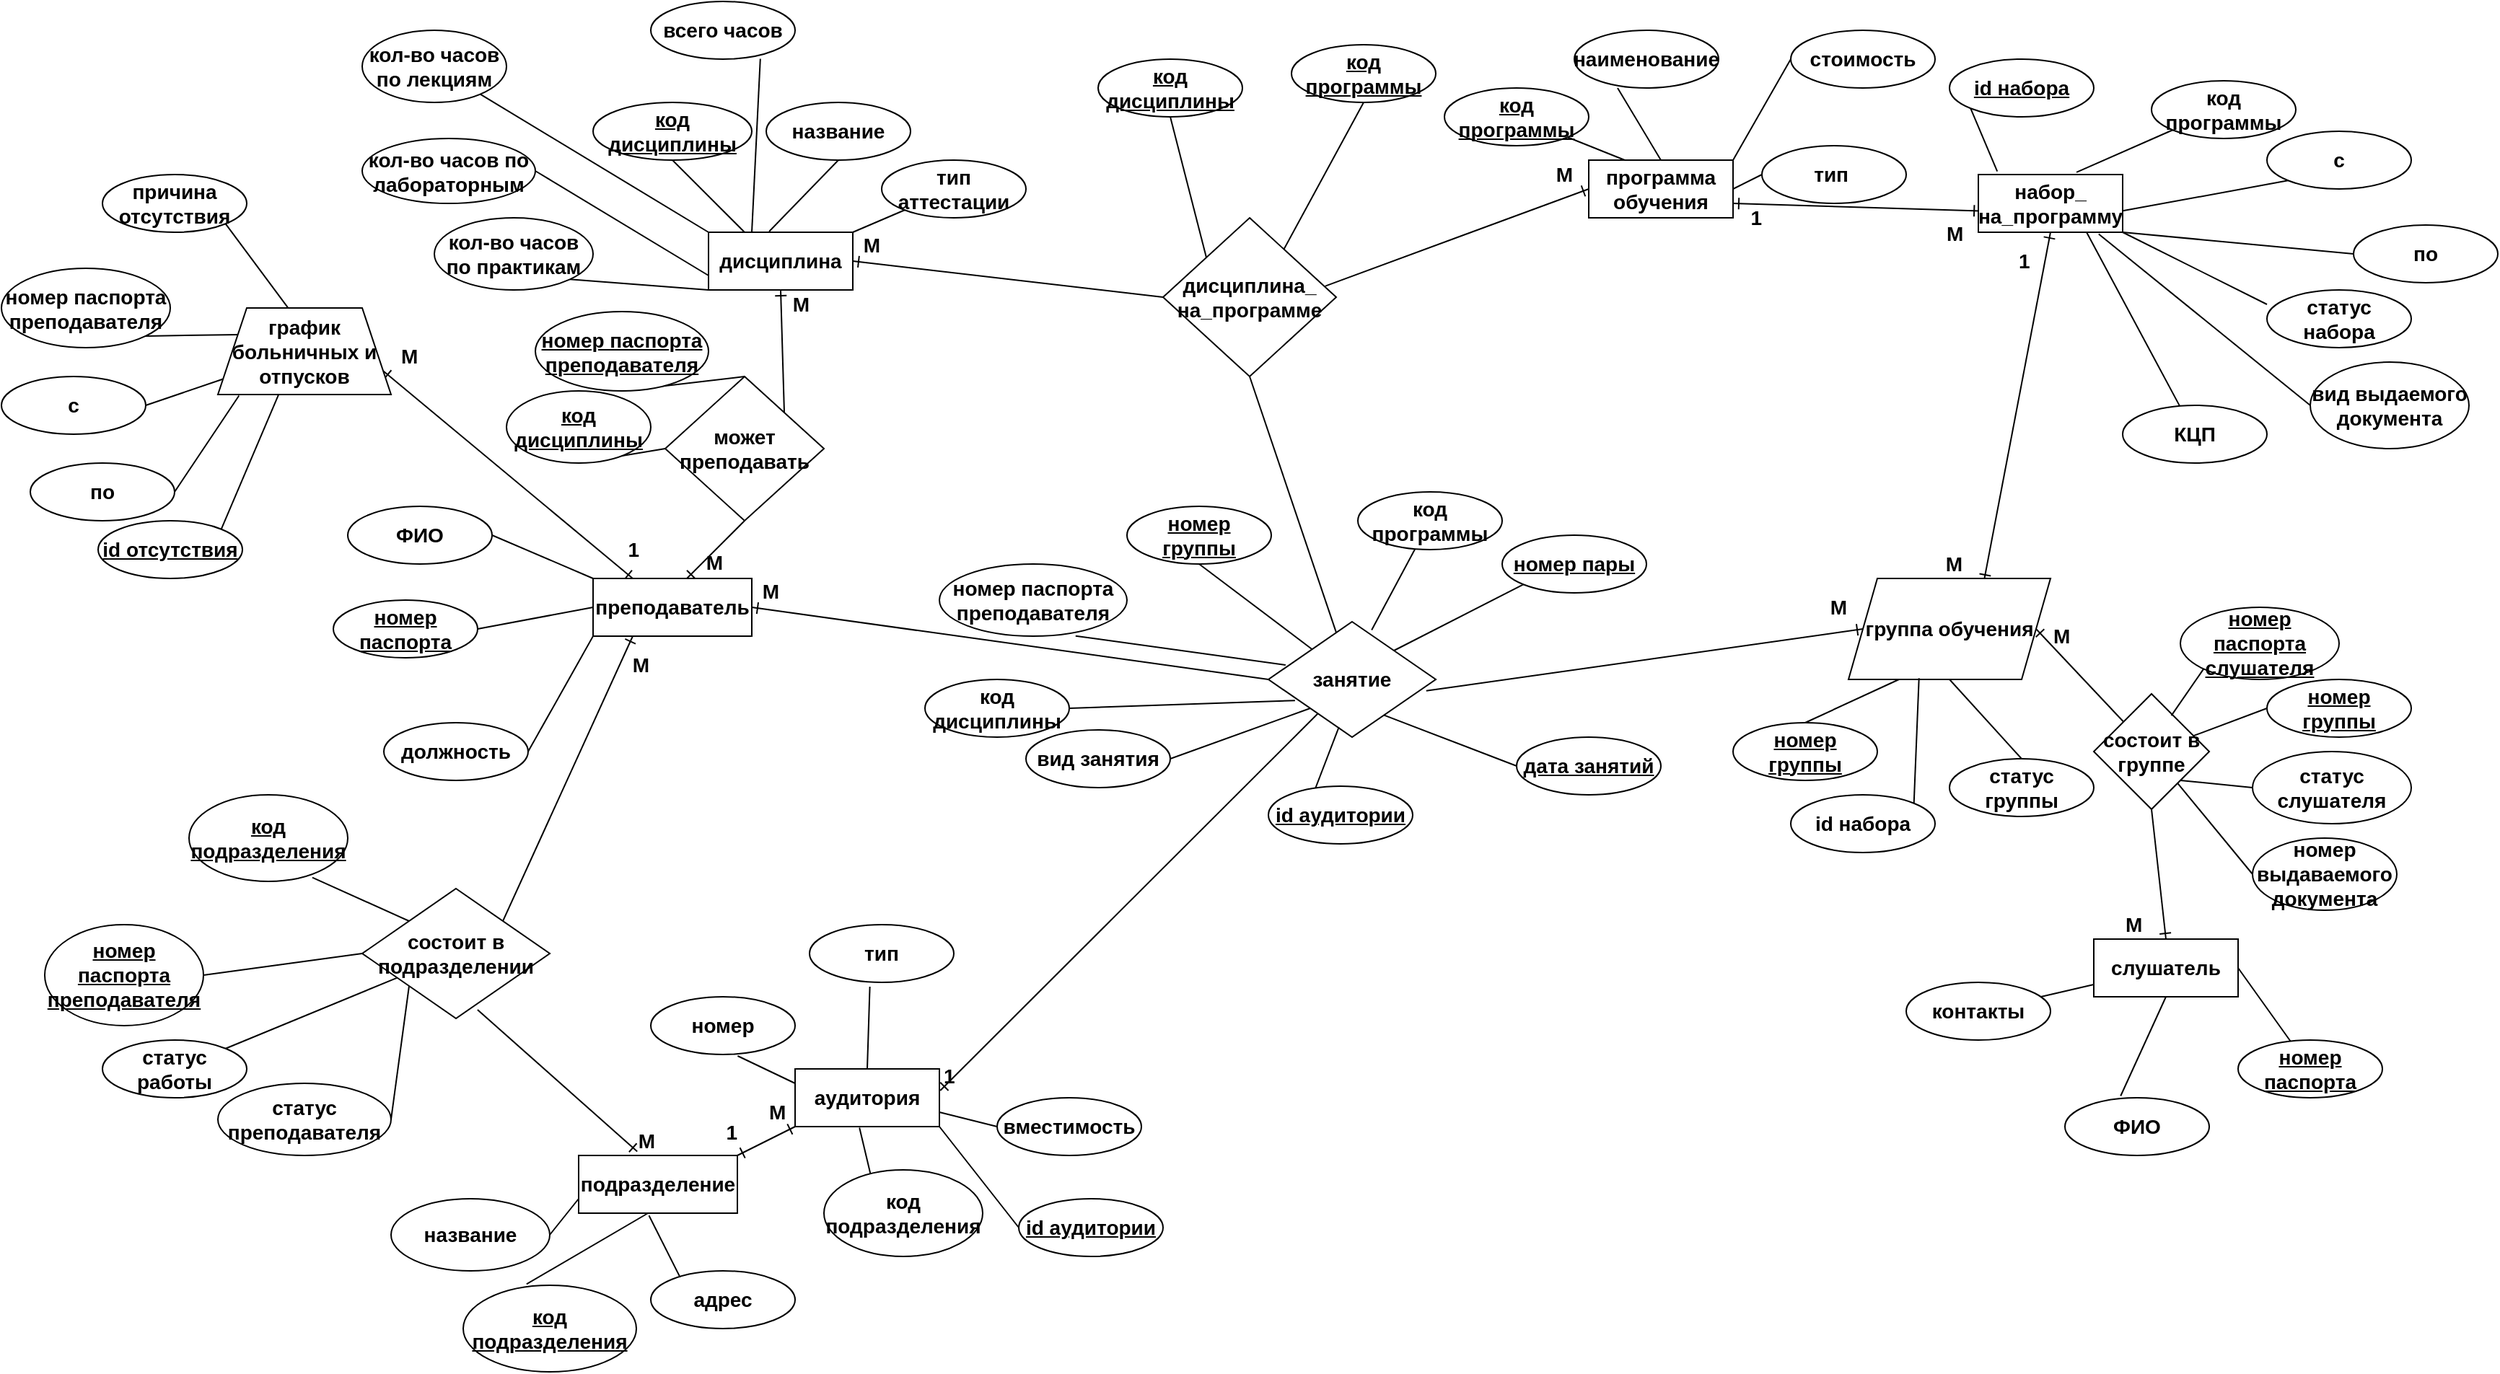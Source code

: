 <mxfile version="20.6.0" type="device"><diagram id="FYi3zg4wJwaLdfSUKZKf" name="Страница 1"><mxGraphModel dx="3291" dy="1094" grid="1" gridSize="10" guides="1" tooltips="1" connect="1" arrows="1" fold="1" page="1" pageScale="1" pageWidth="827" pageHeight="1169" math="0" shadow="0"><root><mxCell id="0"/><mxCell id="1" parent="0"/><mxCell id="_Yr12WkytLQmlE_EHq_G-6" value="контакты" style="ellipse;whiteSpace=wrap;html=1;align=center;fontSize=14;fontStyle=1;" parent="1" vertex="1"><mxGeometry x="790" y="680" width="100" height="40" as="geometry"/></mxCell><mxCell id="_Yr12WkytLQmlE_EHq_G-7" value="ФИО" style="ellipse;whiteSpace=wrap;html=1;align=center;fontSize=14;fontStyle=1;" parent="1" vertex="1"><mxGeometry x="900" y="760" width="100" height="40" as="geometry"/></mxCell><mxCell id="_Yr12WkytLQmlE_EHq_G-8" value="номер паспорта" style="ellipse;whiteSpace=wrap;html=1;align=center;fontStyle=5;fontSize=14;" parent="1" vertex="1"><mxGeometry x="1020" y="720" width="100" height="40" as="geometry"/></mxCell><mxCell id="_Yr12WkytLQmlE_EHq_G-127" value="" style="edgeStyle=none;shape=connector;rounded=0;orthogonalLoop=1;jettySize=auto;html=1;fontFamily=Helvetica;fontSize=14;endArrow=none;exitX=0;exitY=0;exitDx=0;exitDy=0;fontStyle=1;" parent="1" source="_Yr12WkytLQmlE_EHq_G-13" target="_Yr12WkytLQmlE_EHq_G-32" edge="1"><mxGeometry relative="1" as="geometry"/></mxCell><mxCell id="_Yr12WkytLQmlE_EHq_G-128" style="edgeStyle=none;shape=connector;rounded=0;orthogonalLoop=1;jettySize=auto;html=1;exitX=1;exitY=0;exitDx=0;exitDy=0;fontFamily=Helvetica;fontSize=14;endArrow=none;fontStyle=1;" parent="1" source="_Yr12WkytLQmlE_EHq_G-13" target="_Yr12WkytLQmlE_EHq_G-53" edge="1"><mxGeometry relative="1" as="geometry"/></mxCell><mxCell id="_Yr12WkytLQmlE_EHq_G-129" style="edgeStyle=none;shape=connector;rounded=0;orthogonalLoop=1;jettySize=auto;html=1;exitX=0.42;exitY=-0.013;exitDx=0;exitDy=0;entryX=0.5;entryY=1;entryDx=0;entryDy=0;fontFamily=Helvetica;fontSize=14;endArrow=none;exitPerimeter=0;fontStyle=1;" parent="1" source="_Yr12WkytLQmlE_EHq_G-13" target="_Yr12WkytLQmlE_EHq_G-39" edge="1"><mxGeometry relative="1" as="geometry"/></mxCell><mxCell id="_Yr12WkytLQmlE_EHq_G-13" value="дисциплина" style="whiteSpace=wrap;html=1;align=center;fontSize=14;fontStyle=1;" parent="1" vertex="1"><mxGeometry x="-40" y="160" width="100" height="40" as="geometry"/></mxCell><mxCell id="_Yr12WkytLQmlE_EHq_G-130" style="edgeStyle=none;shape=connector;rounded=0;orthogonalLoop=1;jettySize=auto;html=1;exitX=0.5;exitY=0;exitDx=0;exitDy=0;fontFamily=Helvetica;fontSize=14;endArrow=none;fontStyle=1;" parent="1" source="_Yr12WkytLQmlE_EHq_G-14" edge="1"><mxGeometry relative="1" as="geometry"><mxPoint x="590" y="60" as="targetPoint"/></mxGeometry></mxCell><mxCell id="_Yr12WkytLQmlE_EHq_G-131" style="edgeStyle=none;shape=connector;rounded=0;orthogonalLoop=1;jettySize=auto;html=1;exitX=0.25;exitY=0;exitDx=0;exitDy=0;entryX=1;entryY=1;entryDx=0;entryDy=0;fontFamily=Helvetica;fontSize=14;endArrow=none;fontStyle=1;" parent="1" source="_Yr12WkytLQmlE_EHq_G-14" target="_Yr12WkytLQmlE_EHq_G-19" edge="1"><mxGeometry relative="1" as="geometry"/></mxCell><mxCell id="_Yr12WkytLQmlE_EHq_G-132" style="edgeStyle=none;shape=connector;rounded=0;orthogonalLoop=1;jettySize=auto;html=1;exitX=1;exitY=0.5;exitDx=0;exitDy=0;entryX=0;entryY=0.5;entryDx=0;entryDy=0;fontFamily=Helvetica;fontSize=14;endArrow=none;fontStyle=1;" parent="1" source="_Yr12WkytLQmlE_EHq_G-14" target="_Yr12WkytLQmlE_EHq_G-20" edge="1"><mxGeometry relative="1" as="geometry"/></mxCell><mxCell id="_Yr12WkytLQmlE_EHq_G-14" value="программа обучения" style="whiteSpace=wrap;html=1;align=center;fontSize=14;fontStyle=1;" parent="1" vertex="1"><mxGeometry x="570" y="110" width="100" height="40" as="geometry"/></mxCell><mxCell id="_Yr12WkytLQmlE_EHq_G-18" value="наименование" style="ellipse;whiteSpace=wrap;html=1;align=center;fontSize=14;fontStyle=1;" parent="1" vertex="1"><mxGeometry x="560" y="20" width="100" height="40" as="geometry"/></mxCell><mxCell id="_Yr12WkytLQmlE_EHq_G-19" value="код программы" style="ellipse;whiteSpace=wrap;html=1;align=center;fontStyle=5;fontSize=14;" parent="1" vertex="1"><mxGeometry x="470" y="60" width="100" height="40" as="geometry"/></mxCell><mxCell id="_Yr12WkytLQmlE_EHq_G-20" value="тип&amp;nbsp;" style="ellipse;whiteSpace=wrap;html=1;align=center;fontSize=14;fontStyle=1;" parent="1" vertex="1"><mxGeometry x="690" y="100" width="100" height="40" as="geometry"/></mxCell><mxCell id="_Yr12WkytLQmlE_EHq_G-21" value="&lt;u style=&quot;font-size: 14px;&quot;&gt;номер группы&lt;/u&gt;" style="ellipse;whiteSpace=wrap;html=1;align=center;fontSize=14;fontStyle=1;" parent="1" vertex="1"><mxGeometry x="670" y="500" width="100" height="40" as="geometry"/></mxCell><mxCell id="_Yr12WkytLQmlE_EHq_G-26" value="подразделение" style="whiteSpace=wrap;html=1;align=center;fontSize=14;fontStyle=1;" parent="1" vertex="1"><mxGeometry x="-130" y="800" width="110" height="40" as="geometry"/></mxCell><mxCell id="9VoAzpBQwF2EjRNJdcBZ-1" style="edgeStyle=none;shape=connector;rounded=0;orthogonalLoop=1;jettySize=auto;html=1;exitX=0.446;exitY=1.018;exitDx=0;exitDy=0;entryX=0.298;entryY=0.085;entryDx=0;entryDy=0;entryPerimeter=0;fontFamily=Helvetica;fontSize=14;endArrow=none;exitPerimeter=0;fontStyle=1;" parent="1" source="A8wW1gbrOChxcT7gIPWD-25" target="U5vfxQMhqFJz9jl5KS7V-52" edge="1"><mxGeometry relative="1" as="geometry"/></mxCell><mxCell id="_Yr12WkytLQmlE_EHq_G-32" value="кол-во часов по лекциям" style="ellipse;whiteSpace=wrap;html=1;align=center;fontSize=14;fontStyle=1;" parent="1" vertex="1"><mxGeometry x="-280" y="20" width="100" height="50" as="geometry"/></mxCell><mxCell id="_Yr12WkytLQmlE_EHq_G-33" value="вид занятия" style="ellipse;whiteSpace=wrap;html=1;align=center;fontSize=14;fontStyle=1;" parent="1" vertex="1"><mxGeometry x="180" y="505" width="100" height="40" as="geometry"/></mxCell><mxCell id="_Yr12WkytLQmlE_EHq_G-39" value="название" style="ellipse;whiteSpace=wrap;html=1;align=center;fontSize=14;fontStyle=1;" parent="1" vertex="1"><mxGeometry y="70" width="100" height="40" as="geometry"/></mxCell><mxCell id="_Yr12WkytLQmlE_EHq_G-43" value="&lt;u style=&quot;font-size: 14px;&quot;&gt;дата занятий&lt;/u&gt;" style="ellipse;whiteSpace=wrap;html=1;align=center;fontSize=14;fontStyle=1;" parent="1" vertex="1"><mxGeometry x="520" y="510" width="100" height="40" as="geometry"/></mxCell><mxCell id="A8wW1gbrOChxcT7gIPWD-20" style="edgeStyle=none;shape=connector;rounded=0;orthogonalLoop=1;jettySize=auto;html=1;exitX=0;exitY=1;exitDx=0;exitDy=0;entryX=1;entryY=0;entryDx=0;entryDy=0;fontFamily=Helvetica;fontSize=14;endArrow=none;fontStyle=1;" parent="1" source="_Yr12WkytLQmlE_EHq_G-44" target="_Yr12WkytLQmlE_EHq_G-101" edge="1"><mxGeometry relative="1" as="geometry"/></mxCell><mxCell id="_Yr12WkytLQmlE_EHq_G-44" value="&lt;u style=&quot;font-size: 14px;&quot;&gt;номер пары&lt;/u&gt;" style="ellipse;whiteSpace=wrap;html=1;align=center;fontSize=14;fontStyle=1;" parent="1" vertex="1"><mxGeometry x="510" y="370" width="100" height="40" as="geometry"/></mxCell><mxCell id="_Yr12WkytLQmlE_EHq_G-46" value="тип" style="ellipse;whiteSpace=wrap;html=1;align=center;fontSize=14;fontStyle=1;" parent="1" vertex="1"><mxGeometry x="30" y="640" width="100" height="40" as="geometry"/></mxCell><mxCell id="_Yr12WkytLQmlE_EHq_G-47" value="&lt;span style=&quot;font-size: 14px;&quot;&gt;номер&lt;/span&gt;" style="ellipse;whiteSpace=wrap;html=1;align=center;fontSize=14;fontStyle=1;" parent="1" vertex="1"><mxGeometry x="-80" y="690" width="100" height="40" as="geometry"/></mxCell><mxCell id="_Yr12WkytLQmlE_EHq_G-48" value="&lt;font style=&quot;font-size: 14px;&quot;&gt;адрес&lt;/font&gt;" style="ellipse;whiteSpace=wrap;html=1;align=center;fontSize=14;fontStyle=1;" parent="1" vertex="1"><mxGeometry x="-80" y="880" width="100" height="40" as="geometry"/></mxCell><mxCell id="_Yr12WkytLQmlE_EHq_G-50" value="должность" style="ellipse;whiteSpace=wrap;html=1;align=center;fontSize=14;fontStyle=1;" parent="1" vertex="1"><mxGeometry x="-265" y="500" width="100" height="40" as="geometry"/></mxCell><mxCell id="_Yr12WkytLQmlE_EHq_G-53" value="тип аттестации" style="ellipse;whiteSpace=wrap;html=1;align=center;fontSize=14;fontStyle=1;" parent="1" vertex="1"><mxGeometry x="80" y="110" width="100" height="40" as="geometry"/></mxCell><mxCell id="_Yr12WkytLQmlE_EHq_G-57" value="" style="endArrow=ERone;html=1;rounded=0;fontSize=14;entryX=1;entryY=0;entryDx=0;entryDy=0;startArrow=ERone;startFill=0;endFill=0;fontStyle=1;" parent="1" target="_Yr12WkytLQmlE_EHq_G-26" edge="1"><mxGeometry relative="1" as="geometry"><mxPoint x="20" y="780" as="sourcePoint"/><mxPoint x="220" y="310" as="targetPoint"/></mxGeometry></mxCell><mxCell id="_Yr12WkytLQmlE_EHq_G-58" value="M" style="resizable=0;html=1;align=left;verticalAlign=bottom;fontSize=14;fontStyle=1;" parent="_Yr12WkytLQmlE_EHq_G-57" connectable="0" vertex="1"><mxGeometry x="-1" relative="1" as="geometry"><mxPoint x="-20" as="offset"/></mxGeometry></mxCell><mxCell id="_Yr12WkytLQmlE_EHq_G-59" value="1" style="resizable=0;html=1;align=right;verticalAlign=bottom;fontSize=14;fontStyle=1;" parent="_Yr12WkytLQmlE_EHq_G-57" connectable="0" vertex="1"><mxGeometry x="1" relative="1" as="geometry"><mxPoint y="-5" as="offset"/></mxGeometry></mxCell><mxCell id="_Yr12WkytLQmlE_EHq_G-65" value="" style="endArrow=none;html=1;rounded=0;fontSize=14;startArrow=ERone;startFill=0;endFill=0;exitX=1;exitY=0.5;exitDx=0;exitDy=0;fontStyle=1;" parent="1" source="_Yr12WkytLQmlE_EHq_G-149" target="U5vfxQMhqFJz9jl5KS7V-24" edge="1"><mxGeometry relative="1" as="geometry"><mxPoint x="560" y="385" as="sourcePoint"/><mxPoint x="660" y="350" as="targetPoint"/></mxGeometry></mxCell><mxCell id="_Yr12WkytLQmlE_EHq_G-66" value="М" style="resizable=0;html=1;align=left;verticalAlign=bottom;fontSize=14;fontStyle=1;" parent="_Yr12WkytLQmlE_EHq_G-65" connectable="0" vertex="1"><mxGeometry x="-1" relative="1" as="geometry"><mxPoint x="10" y="15" as="offset"/></mxGeometry></mxCell><mxCell id="_Yr12WkytLQmlE_EHq_G-125" value="" style="edgeStyle=none;shape=connector;rounded=0;orthogonalLoop=1;jettySize=auto;html=1;fontFamily=Helvetica;fontSize=14;endArrow=none;fontStyle=1;" parent="1" source="_Yr12WkytLQmlE_EHq_G-68" target="_Yr12WkytLQmlE_EHq_G-6" edge="1"><mxGeometry relative="1" as="geometry"/></mxCell><mxCell id="_Yr12WkytLQmlE_EHq_G-68" value="слушатель" style="whiteSpace=wrap;html=1;align=center;fontSize=14;fontStyle=1;" parent="1" vertex="1"><mxGeometry x="920" y="650" width="100" height="40" as="geometry"/></mxCell><mxCell id="_Yr12WkytLQmlE_EHq_G-84" value="" style="endArrow=ERone;html=1;rounded=0;fontSize=14;startArrow=ERone;startFill=0;endFill=0;entryX=0.671;entryY=0.021;entryDx=0;entryDy=0;entryPerimeter=0;fontStyle=1;" parent="1" target="_Yr12WkytLQmlE_EHq_G-149" edge="1"><mxGeometry relative="1" as="geometry"><mxPoint x="890" y="160" as="sourcePoint"/><mxPoint x="530" y="360" as="targetPoint"/></mxGeometry></mxCell><mxCell id="_Yr12WkytLQmlE_EHq_G-85" value="1" style="resizable=0;html=1;align=left;verticalAlign=bottom;fontSize=14;fontStyle=1;" parent="_Yr12WkytLQmlE_EHq_G-84" connectable="0" vertex="1"><mxGeometry x="-1" relative="1" as="geometry"><mxPoint x="-24" y="30" as="offset"/></mxGeometry></mxCell><mxCell id="_Yr12WkytLQmlE_EHq_G-86" value="М" style="resizable=0;html=1;align=right;verticalAlign=bottom;fontSize=14;fontStyle=1;" parent="_Yr12WkytLQmlE_EHq_G-84" connectable="0" vertex="1"><mxGeometry x="1" relative="1" as="geometry"><mxPoint x="-14" y="-1" as="offset"/></mxGeometry></mxCell><mxCell id="_Yr12WkytLQmlE_EHq_G-87" value="" style="endArrow=none;html=1;rounded=0;fontSize=14;entryX=0.5;entryY=1;entryDx=0;entryDy=0;startArrow=none;startFill=0;endFill=0;fontStyle=1;" parent="1" source="_Yr12WkytLQmlE_EHq_G-101" target="A8wW1gbrOChxcT7gIPWD-23" edge="1"><mxGeometry relative="1" as="geometry"><mxPoint x="300" y="190" as="sourcePoint"/><mxPoint x="460" y="190" as="targetPoint"/></mxGeometry></mxCell><mxCell id="_Yr12WkytLQmlE_EHq_G-90" value="" style="endArrow=ERone;html=1;rounded=0;fontSize=14;exitX=0;exitY=0.5;exitDx=0;exitDy=0;startArrow=none;startFill=0;endFill=0;entryX=1;entryY=0.5;entryDx=0;entryDy=0;fontStyle=1;" parent="1" source="_Yr12WkytLQmlE_EHq_G-101" target="A8wW1gbrOChxcT7gIPWD-24" edge="1"><mxGeometry relative="1" as="geometry"><mxPoint x="330" y="290" as="sourcePoint"/><mxPoint x="10" y="430" as="targetPoint"/></mxGeometry></mxCell><mxCell id="_Yr12WkytLQmlE_EHq_G-92" value="М" style="resizable=0;html=1;align=right;verticalAlign=bottom;fontSize=14;fontStyle=1;" parent="_Yr12WkytLQmlE_EHq_G-90" connectable="0" vertex="1"><mxGeometry x="1" relative="1" as="geometry"><mxPoint x="20" as="offset"/></mxGeometry></mxCell><mxCell id="A8wW1gbrOChxcT7gIPWD-1" style="edgeStyle=none;shape=connector;rounded=0;orthogonalLoop=1;jettySize=auto;html=1;exitX=0.103;exitY=0.375;exitDx=0;exitDy=0;entryX=0.726;entryY=0.997;entryDx=0;entryDy=0;fontFamily=Helvetica;fontSize=14;endArrow=none;entryPerimeter=0;exitPerimeter=0;fontStyle=1;" parent="1" source="_Yr12WkytLQmlE_EHq_G-101" target="U5vfxQMhqFJz9jl5KS7V-66" edge="1"><mxGeometry relative="1" as="geometry"/></mxCell><mxCell id="A8wW1gbrOChxcT7gIPWD-2" style="edgeStyle=none;shape=connector;rounded=0;orthogonalLoop=1;jettySize=auto;html=1;exitX=0.159;exitY=0.683;exitDx=0;exitDy=0;entryX=1;entryY=0.5;entryDx=0;entryDy=0;fontFamily=Helvetica;fontSize=14;endArrow=none;exitPerimeter=0;fontStyle=1;" parent="1" source="_Yr12WkytLQmlE_EHq_G-101" target="U5vfxQMhqFJz9jl5KS7V-68" edge="1"><mxGeometry relative="1" as="geometry"/></mxCell><mxCell id="A8wW1gbrOChxcT7gIPWD-4" style="edgeStyle=none;shape=connector;rounded=0;orthogonalLoop=1;jettySize=auto;html=1;entryX=0.5;entryY=1;entryDx=0;entryDy=0;fontFamily=Helvetica;fontSize=14;endArrow=none;fontStyle=1;" parent="1" source="_Yr12WkytLQmlE_EHq_G-101" target="U5vfxQMhqFJz9jl5KS7V-71" edge="1"><mxGeometry relative="1" as="geometry"/></mxCell><mxCell id="A8wW1gbrOChxcT7gIPWD-5" style="edgeStyle=none;shape=connector;rounded=0;orthogonalLoop=1;jettySize=auto;html=1;exitX=0.617;exitY=0.072;exitDx=0;exitDy=0;fontFamily=Helvetica;fontSize=14;endArrow=none;exitPerimeter=0;fontStyle=1;" parent="1" source="_Yr12WkytLQmlE_EHq_G-101" target="U5vfxQMhqFJz9jl5KS7V-73" edge="1"><mxGeometry relative="1" as="geometry"/></mxCell><mxCell id="_Yr12WkytLQmlE_EHq_G-101" value="занятие" style="rhombus;whiteSpace=wrap;html=1;fontSize=14;fontStyle=1;" parent="1" vertex="1"><mxGeometry x="348" y="430" width="116" height="80" as="geometry"/></mxCell><mxCell id="_Yr12WkytLQmlE_EHq_G-105" value="" style="endArrow=ERone;html=1;rounded=0;fontSize=14;exitX=0.943;exitY=0.599;exitDx=0;exitDy=0;entryX=0;entryY=0.5;entryDx=0;entryDy=0;startArrow=none;startFill=0;endFill=0;exitPerimeter=0;fontStyle=1;" parent="1" source="_Yr12WkytLQmlE_EHq_G-101" target="_Yr12WkytLQmlE_EHq_G-149" edge="1"><mxGeometry relative="1" as="geometry"><mxPoint x="480" y="270" as="sourcePoint"/><mxPoint x="430" y="420" as="targetPoint"/></mxGeometry></mxCell><mxCell id="_Yr12WkytLQmlE_EHq_G-107" value="М" style="resizable=0;html=1;align=right;verticalAlign=bottom;fontSize=14;fontStyle=1;" parent="_Yr12WkytLQmlE_EHq_G-105" connectable="0" vertex="1"><mxGeometry x="1" relative="1" as="geometry"><mxPoint x="-10" y="-5" as="offset"/></mxGeometry></mxCell><mxCell id="_Yr12WkytLQmlE_EHq_G-108" value="" style="endArrow=none;html=1;rounded=0;fontSize=14;exitX=0;exitY=0.5;exitDx=0;exitDy=0;entryX=0.689;entryY=0.809;entryDx=0;entryDy=0;entryPerimeter=0;fontStyle=1;" parent="1" source="_Yr12WkytLQmlE_EHq_G-43" target="_Yr12WkytLQmlE_EHq_G-101" edge="1"><mxGeometry relative="1" as="geometry"><mxPoint x="330" y="290" as="sourcePoint"/><mxPoint x="370" y="280" as="targetPoint"/></mxGeometry></mxCell><mxCell id="_Yr12WkytLQmlE_EHq_G-109" value="" style="endArrow=none;html=1;rounded=0;fontSize=14;exitX=1;exitY=0.5;exitDx=0;exitDy=0;entryX=0;entryY=1;entryDx=0;entryDy=0;fontStyle=1;" parent="1" source="_Yr12WkytLQmlE_EHq_G-33" target="_Yr12WkytLQmlE_EHq_G-101" edge="1"><mxGeometry relative="1" as="geometry"><mxPoint x="330" y="290" as="sourcePoint"/><mxPoint x="490" y="290" as="targetPoint"/></mxGeometry></mxCell><mxCell id="_Yr12WkytLQmlE_EHq_G-111" value="" style="endArrow=none;html=1;rounded=0;fontSize=14;exitX=1;exitY=0.5;exitDx=0;exitDy=0;entryX=0;entryY=0;entryDx=0;entryDy=0;fontStyle=1;" parent="1" source="U5vfxQMhqFJz9jl5KS7V-54" target="A8wW1gbrOChxcT7gIPWD-24" edge="1"><mxGeometry relative="1" as="geometry"><mxPoint x="35.168" y="254.217" as="sourcePoint"/><mxPoint x="490" y="290" as="targetPoint"/></mxGeometry></mxCell><mxCell id="_Yr12WkytLQmlE_EHq_G-114" value="" style="endArrow=none;html=1;rounded=0;fontSize=14;exitX=1;exitY=0.5;exitDx=0;exitDy=0;entryX=0;entryY=1;entryDx=0;entryDy=0;fontStyle=1;" parent="1" source="_Yr12WkytLQmlE_EHq_G-50" target="A8wW1gbrOChxcT7gIPWD-24" edge="1"><mxGeometry relative="1" as="geometry"><mxPoint x="70" y="160" as="sourcePoint"/><mxPoint x="117.143" y="188.571" as="targetPoint"/></mxGeometry></mxCell><mxCell id="_Yr12WkytLQmlE_EHq_G-115" value="" style="endArrow=none;html=1;rounded=0;fontSize=14;entryX=0.443;entryY=1.041;entryDx=0;entryDy=0;exitX=0.203;exitY=0.111;exitDx=0;exitDy=0;entryPerimeter=0;exitPerimeter=0;fontStyle=1;" parent="1" source="_Yr12WkytLQmlE_EHq_G-48" target="_Yr12WkytLQmlE_EHq_G-26" edge="1"><mxGeometry relative="1" as="geometry"><mxPoint x="-70" y="280" as="sourcePoint"/><mxPoint x="90" y="280" as="targetPoint"/></mxGeometry></mxCell><mxCell id="_Yr12WkytLQmlE_EHq_G-116" value="" style="endArrow=none;html=1;rounded=0;fontSize=14;exitX=0.5;exitY=0;exitDx=0;exitDy=0;entryX=0.25;entryY=1;entryDx=0;entryDy=0;fontStyle=1;" parent="1" source="_Yr12WkytLQmlE_EHq_G-21" target="_Yr12WkytLQmlE_EHq_G-149" edge="1"><mxGeometry relative="1" as="geometry"><mxPoint x="334" y="480" as="sourcePoint"/><mxPoint x="494" y="480" as="targetPoint"/></mxGeometry></mxCell><mxCell id="_Yr12WkytLQmlE_EHq_G-117" value="" style="endArrow=none;html=1;rounded=0;fontSize=14;entryX=0.602;entryY=1.025;entryDx=0;entryDy=0;entryPerimeter=0;exitX=0;exitY=0.25;exitDx=0;exitDy=0;fontStyle=1;" parent="1" source="A8wW1gbrOChxcT7gIPWD-25" target="_Yr12WkytLQmlE_EHq_G-47" edge="1"><mxGeometry relative="1" as="geometry"><mxPoint x="130" y="500" as="sourcePoint"/><mxPoint x="290" y="500" as="targetPoint"/></mxGeometry></mxCell><mxCell id="_Yr12WkytLQmlE_EHq_G-118" value="" style="endArrow=none;html=1;rounded=0;fontSize=14;entryX=0.418;entryY=1.075;entryDx=0;entryDy=0;entryPerimeter=0;exitX=0.5;exitY=0;exitDx=0;exitDy=0;fontStyle=1;" parent="1" source="A8wW1gbrOChxcT7gIPWD-25" target="_Yr12WkytLQmlE_EHq_G-46" edge="1"><mxGeometry relative="1" as="geometry"><mxPoint x="70" y="520" as="sourcePoint"/><mxPoint x="70" y="680" as="targetPoint"/></mxGeometry></mxCell><mxCell id="_Yr12WkytLQmlE_EHq_G-119" value="" style="endArrow=none;html=1;rounded=0;fontSize=14;entryX=0.5;entryY=0;entryDx=0;entryDy=0;exitX=0.5;exitY=1;exitDx=0;exitDy=0;fontStyle=1;" parent="1" source="_Yr12WkytLQmlE_EHq_G-149" target="rwSX1GHdBjwaVC_y49gT-4" edge="1"><mxGeometry relative="1" as="geometry"><mxPoint x="470" y="490" as="sourcePoint"/><mxPoint x="855" y="505" as="targetPoint"/></mxGeometry></mxCell><mxCell id="_Yr12WkytLQmlE_EHq_G-120" value="" style="endArrow=none;html=1;rounded=0;fontSize=14;entryX=0.386;entryY=-0.031;entryDx=0;entryDy=0;entryPerimeter=0;exitX=0.5;exitY=1;exitDx=0;exitDy=0;fontStyle=1;" parent="1" source="_Yr12WkytLQmlE_EHq_G-68" target="_Yr12WkytLQmlE_EHq_G-7" edge="1"><mxGeometry relative="1" as="geometry"><mxPoint x="330" y="460" as="sourcePoint"/><mxPoint x="490" y="460" as="targetPoint"/></mxGeometry></mxCell><mxCell id="_Yr12WkytLQmlE_EHq_G-121" value="" style="endArrow=none;html=1;rounded=0;fontSize=14;exitX=1;exitY=0.5;exitDx=0;exitDy=0;fontStyle=1;" parent="1" source="_Yr12WkytLQmlE_EHq_G-68" target="_Yr12WkytLQmlE_EHq_G-8" edge="1"><mxGeometry relative="1" as="geometry"><mxPoint x="760" y="410" as="sourcePoint"/><mxPoint x="860" y="410" as="targetPoint"/></mxGeometry></mxCell><mxCell id="_Yr12WkytLQmlE_EHq_G-135" style="edgeStyle=none;shape=connector;rounded=0;orthogonalLoop=1;jettySize=auto;html=1;exitX=0.5;exitY=1;exitDx=0;exitDy=0;fontFamily=Helvetica;fontSize=14;endArrow=none;fontStyle=1;" parent="1" source="_Yr12WkytLQmlE_EHq_G-53" target="_Yr12WkytLQmlE_EHq_G-53" edge="1"><mxGeometry relative="1" as="geometry"/></mxCell><mxCell id="_Yr12WkytLQmlE_EHq_G-143" value="" style="endArrow=none;html=1;rounded=0;fontFamily=Helvetica;fontSize=14;shape=connector;startArrow=ERone;startFill=0;endFill=0;exitX=1.006;exitY=0.375;exitDx=0;exitDy=0;exitPerimeter=0;fontStyle=1;" parent="1" source="A8wW1gbrOChxcT7gIPWD-25" target="_Yr12WkytLQmlE_EHq_G-101" edge="1"><mxGeometry relative="1" as="geometry"><mxPoint x="240" y="280" as="sourcePoint"/><mxPoint x="380" y="290" as="targetPoint"/></mxGeometry></mxCell><mxCell id="_Yr12WkytLQmlE_EHq_G-144" value="1" style="resizable=0;html=1;align=left;verticalAlign=bottom;fontFamily=Helvetica;fontSize=14;fontStyle=1;" parent="_Yr12WkytLQmlE_EHq_G-143" connectable="0" vertex="1"><mxGeometry x="-1" relative="1" as="geometry"/></mxCell><mxCell id="_Yr12WkytLQmlE_EHq_G-148" style="edgeStyle=none;shape=connector;rounded=0;orthogonalLoop=1;jettySize=auto;html=1;exitX=0;exitY=0.5;exitDx=0;exitDy=0;entryX=1;entryY=0;entryDx=0;entryDy=0;fontFamily=Helvetica;fontSize=14;endArrow=none;fontStyle=1;" parent="1" source="_Yr12WkytLQmlE_EHq_G-147" target="_Yr12WkytLQmlE_EHq_G-14" edge="1"><mxGeometry relative="1" as="geometry"/></mxCell><mxCell id="_Yr12WkytLQmlE_EHq_G-147" value="стоимость" style="ellipse;whiteSpace=wrap;html=1;align=center;fontFamily=Helvetica;fontSize=14;fontStyle=1;" parent="1" vertex="1"><mxGeometry x="710" y="20" width="100" height="40" as="geometry"/></mxCell><mxCell id="_Yr12WkytLQmlE_EHq_G-149" value="группа обучения" style="shape=parallelogram;perimeter=parallelogramPerimeter;whiteSpace=wrap;html=1;fixedSize=1;fontFamily=Helvetica;fontSize=14;fontStyle=1;" parent="1" vertex="1"><mxGeometry x="750" y="400" width="140" height="70" as="geometry"/></mxCell><mxCell id="U5vfxQMhqFJz9jl5KS7V-5" value="" style="endArrow=ERone;html=1;rounded=0;exitX=0.937;exitY=0.43;exitDx=0;exitDy=0;entryX=0;entryY=0.5;entryDx=0;entryDy=0;startArrow=none;startFill=0;endFill=0;exitPerimeter=0;fontSize=14;fontStyle=1;" parent="1" source="A8wW1gbrOChxcT7gIPWD-23" target="_Yr12WkytLQmlE_EHq_G-14" edge="1"><mxGeometry relative="1" as="geometry"><mxPoint x="210" y="280" as="sourcePoint"/><mxPoint x="370" y="280" as="targetPoint"/></mxGeometry></mxCell><mxCell id="U5vfxQMhqFJz9jl5KS7V-7" value="М" style="resizable=0;html=1;align=right;verticalAlign=bottom;fontSize=14;fontStyle=1;" parent="U5vfxQMhqFJz9jl5KS7V-5" connectable="0" vertex="1"><mxGeometry x="1" relative="1" as="geometry"><mxPoint x="-10" as="offset"/></mxGeometry></mxCell><mxCell id="U5vfxQMhqFJz9jl5KS7V-12" value="" style="endArrow=ERone;html=1;rounded=0;exitX=0;exitY=0.5;exitDx=0;exitDy=0;entryX=1;entryY=0.5;entryDx=0;entryDy=0;startArrow=none;startFill=0;endFill=0;fontSize=14;fontStyle=1;" parent="1" source="A8wW1gbrOChxcT7gIPWD-23" target="_Yr12WkytLQmlE_EHq_G-13" edge="1"><mxGeometry relative="1" as="geometry"><mxPoint x="490" y="110" as="sourcePoint"/><mxPoint x="580" y="129.286" as="targetPoint"/></mxGeometry></mxCell><mxCell id="U5vfxQMhqFJz9jl5KS7V-14" value="М" style="resizable=0;html=1;align=right;verticalAlign=bottom;fontSize=14;fontStyle=1;" parent="U5vfxQMhqFJz9jl5KS7V-12" connectable="0" vertex="1"><mxGeometry x="1" relative="1" as="geometry"><mxPoint x="20" as="offset"/></mxGeometry></mxCell><mxCell id="zuY7MvsCW1Vpu_wvJIxr-18" style="edgeStyle=none;shape=connector;rounded=0;orthogonalLoop=1;jettySize=auto;html=1;exitX=1;exitY=1;exitDx=0;exitDy=0;entryX=0;entryY=1;entryDx=0;entryDy=0;fontFamily=Helvetica;fontSize=14;endArrow=none;fontStyle=1;" parent="1" source="U5vfxQMhqFJz9jl5KS7V-15" target="_Yr12WkytLQmlE_EHq_G-13" edge="1"><mxGeometry relative="1" as="geometry"/></mxCell><mxCell id="U5vfxQMhqFJz9jl5KS7V-15" value="кол-во часов по практикам" style="ellipse;whiteSpace=wrap;html=1;align=center;fontSize=14;fontStyle=1;" parent="1" vertex="1"><mxGeometry x="-230" y="150" width="110" height="50" as="geometry"/></mxCell><mxCell id="zuY7MvsCW1Vpu_wvJIxr-12" style="edgeStyle=none;shape=connector;rounded=0;orthogonalLoop=1;jettySize=auto;html=1;exitX=1;exitY=0.5;exitDx=0;exitDy=0;fontFamily=Helvetica;fontSize=14;endArrow=none;entryX=0;entryY=0.75;entryDx=0;entryDy=0;fontStyle=1;" parent="1" source="U5vfxQMhqFJz9jl5KS7V-16" target="_Yr12WkytLQmlE_EHq_G-13" edge="1"><mxGeometry relative="1" as="geometry"><mxPoint x="190.779" y="56.484" as="targetPoint"/></mxGeometry></mxCell><mxCell id="U5vfxQMhqFJz9jl5KS7V-16" value="кол-во часов по лабораторным" style="ellipse;whiteSpace=wrap;html=1;align=center;fontSize=14;fontStyle=1;" parent="1" vertex="1"><mxGeometry x="-280" y="95" width="120" height="45" as="geometry"/></mxCell><mxCell id="A8wW1gbrOChxcT7gIPWD-13" style="edgeStyle=none;shape=connector;rounded=0;orthogonalLoop=1;jettySize=auto;html=1;exitX=0;exitY=0.5;exitDx=0;exitDy=0;entryX=0.834;entryY=1.032;entryDx=0;entryDy=0;fontFamily=Helvetica;fontSize=14;endArrow=none;entryPerimeter=0;fontStyle=1;" parent="1" source="U5vfxQMhqFJz9jl5KS7V-18" target="A8wW1gbrOChxcT7gIPWD-22" edge="1"><mxGeometry relative="1" as="geometry"/></mxCell><mxCell id="U5vfxQMhqFJz9jl5KS7V-18" value="вид выдаемого документа" style="ellipse;whiteSpace=wrap;html=1;align=center;fontSize=14;fontStyle=1;" parent="1" vertex="1"><mxGeometry x="1070" y="250" width="110" height="60" as="geometry"/></mxCell><mxCell id="A8wW1gbrOChxcT7gIPWD-11" style="edgeStyle=none;shape=connector;rounded=0;orthogonalLoop=1;jettySize=auto;html=1;exitX=0;exitY=1;exitDx=0;exitDy=0;fontFamily=Helvetica;fontSize=14;endArrow=none;entryX=0.994;entryY=0.632;entryDx=0;entryDy=0;entryPerimeter=0;fontStyle=1;" parent="1" source="U5vfxQMhqFJz9jl5KS7V-19" target="A8wW1gbrOChxcT7gIPWD-22" edge="1"><mxGeometry relative="1" as="geometry"/></mxCell><mxCell id="U5vfxQMhqFJz9jl5KS7V-19" value="с" style="ellipse;whiteSpace=wrap;html=1;align=center;fontSize=14;fontStyle=1;" parent="1" vertex="1"><mxGeometry x="1040" y="90" width="100" height="40" as="geometry"/></mxCell><mxCell id="A8wW1gbrOChxcT7gIPWD-12" style="edgeStyle=none;shape=connector;rounded=0;orthogonalLoop=1;jettySize=auto;html=1;exitX=0;exitY=0.5;exitDx=0;exitDy=0;entryX=1;entryY=1;entryDx=0;entryDy=0;fontFamily=Helvetica;fontSize=14;endArrow=none;fontStyle=1;" parent="1" source="U5vfxQMhqFJz9jl5KS7V-20" target="A8wW1gbrOChxcT7gIPWD-22" edge="1"><mxGeometry relative="1" as="geometry"/></mxCell><mxCell id="U5vfxQMhqFJz9jl5KS7V-20" value="по" style="ellipse;whiteSpace=wrap;html=1;align=center;fontSize=14;fontStyle=1;" parent="1" vertex="1"><mxGeometry x="1100" y="155" width="100" height="40" as="geometry"/></mxCell><mxCell id="U5vfxQMhqFJz9jl5KS7V-21" value="" style="endArrow=ERone;html=1;rounded=0;exitX=0.011;exitY=0.632;exitDx=0;exitDy=0;entryX=1;entryY=0.75;entryDx=0;entryDy=0;startArrow=ERone;startFill=0;endFill=0;exitPerimeter=0;fontSize=14;fontStyle=1;" parent="1" source="A8wW1gbrOChxcT7gIPWD-22" target="_Yr12WkytLQmlE_EHq_G-14" edge="1"><mxGeometry relative="1" as="geometry"><mxPoint x="852.407" y="173.78" as="sourcePoint"/><mxPoint x="690" y="160" as="targetPoint"/></mxGeometry></mxCell><mxCell id="U5vfxQMhqFJz9jl5KS7V-22" value="M" style="resizable=0;html=1;align=left;verticalAlign=bottom;fontSize=14;fontStyle=1;" parent="U5vfxQMhqFJz9jl5KS7V-21" connectable="0" vertex="1"><mxGeometry x="-1" relative="1" as="geometry"><mxPoint x="-25" y="26" as="offset"/></mxGeometry></mxCell><mxCell id="U5vfxQMhqFJz9jl5KS7V-23" value="1" style="resizable=0;html=1;align=right;verticalAlign=bottom;fontSize=14;fontStyle=1;" parent="U5vfxQMhqFJz9jl5KS7V-21" connectable="0" vertex="1"><mxGeometry x="1" relative="1" as="geometry"><mxPoint x="20" y="20" as="offset"/></mxGeometry></mxCell><mxCell id="U5vfxQMhqFJz9jl5KS7V-24" value="состоит в группе" style="rhombus;whiteSpace=wrap;html=1;fontSize=14;fontStyle=1;" parent="1" vertex="1"><mxGeometry x="920" y="480" width="80" height="80" as="geometry"/></mxCell><mxCell id="U5vfxQMhqFJz9jl5KS7V-25" value="" style="endArrow=ERone;html=1;rounded=0;fontSize=14;entryX=0.5;entryY=0;entryDx=0;entryDy=0;startArrow=none;startFill=0;endFill=0;exitX=0.5;exitY=1;exitDx=0;exitDy=0;fontStyle=1;" parent="1" source="U5vfxQMhqFJz9jl5KS7V-24" target="_Yr12WkytLQmlE_EHq_G-68" edge="1"><mxGeometry relative="1" as="geometry"><mxPoint x="890" y="445.0" as="sourcePoint"/><mxPoint x="890" y="640" as="targetPoint"/></mxGeometry></mxCell><mxCell id="U5vfxQMhqFJz9jl5KS7V-26" value="М" style="resizable=0;html=1;align=left;verticalAlign=bottom;fontSize=14;fontStyle=1;" parent="U5vfxQMhqFJz9jl5KS7V-25" connectable="0" vertex="1"><mxGeometry x="-1" relative="1" as="geometry"><mxPoint x="-20" y="90" as="offset"/></mxGeometry></mxCell><mxCell id="A8wW1gbrOChxcT7gIPWD-18" style="edgeStyle=none;shape=connector;rounded=0;orthogonalLoop=1;jettySize=auto;html=1;exitX=0;exitY=0.5;exitDx=0;exitDy=0;entryX=1;entryY=1;entryDx=0;entryDy=0;fontFamily=Helvetica;fontSize=14;endArrow=none;fontStyle=1;" parent="1" source="U5vfxQMhqFJz9jl5KS7V-28" target="U5vfxQMhqFJz9jl5KS7V-24" edge="1"><mxGeometry relative="1" as="geometry"/></mxCell><mxCell id="U5vfxQMhqFJz9jl5KS7V-28" value="статус слушателя" style="ellipse;whiteSpace=wrap;html=1;align=center;fontSize=14;fontStyle=1;" parent="1" vertex="1"><mxGeometry x="1030" y="520" width="110" height="50" as="geometry"/></mxCell><mxCell id="U5vfxQMhqFJz9jl5KS7V-29" value="может преподавать" style="rhombus;whiteSpace=wrap;html=1;fontSize=14;fontStyle=1;" parent="1" vertex="1"><mxGeometry x="-70" y="260" width="110" height="100" as="geometry"/></mxCell><mxCell id="U5vfxQMhqFJz9jl5KS7V-30" value="" style="endArrow=ERone;html=1;rounded=0;fontSize=14;exitX=0.5;exitY=1;exitDx=0;exitDy=0;entryX=0.6;entryY=0;entryDx=0;entryDy=0;startArrow=none;startFill=0;endFill=0;entryPerimeter=0;fontStyle=1;" parent="1" source="U5vfxQMhqFJz9jl5KS7V-29" edge="1"><mxGeometry relative="1" as="geometry"><mxPoint x="-50.0" y="327.5" as="sourcePoint"/><mxPoint x="-55.0" y="400" as="targetPoint"/></mxGeometry></mxCell><mxCell id="U5vfxQMhqFJz9jl5KS7V-31" value="М" style="resizable=0;html=1;align=right;verticalAlign=bottom;fontSize=14;fontStyle=1;" parent="U5vfxQMhqFJz9jl5KS7V-30" connectable="0" vertex="1"><mxGeometry x="1" relative="1" as="geometry"><mxPoint x="25" as="offset"/></mxGeometry></mxCell><mxCell id="U5vfxQMhqFJz9jl5KS7V-32" value="" style="endArrow=ERone;html=1;rounded=0;fontSize=14;exitX=1;exitY=0;exitDx=0;exitDy=0;entryX=0.5;entryY=1;entryDx=0;entryDy=0;startArrow=none;startFill=0;endFill=0;fontStyle=1;" parent="1" source="U5vfxQMhqFJz9jl5KS7V-29" target="_Yr12WkytLQmlE_EHq_G-13" edge="1"><mxGeometry relative="1" as="geometry"><mxPoint x="364.0" y="280" as="sourcePoint"/><mxPoint x="190" y="260" as="targetPoint"/></mxGeometry></mxCell><mxCell id="U5vfxQMhqFJz9jl5KS7V-33" value="М" style="resizable=0;html=1;align=right;verticalAlign=bottom;fontSize=14;fontStyle=1;" parent="U5vfxQMhqFJz9jl5KS7V-32" connectable="0" vertex="1"><mxGeometry x="1" relative="1" as="geometry"><mxPoint x="20" y="20" as="offset"/></mxGeometry></mxCell><mxCell id="U5vfxQMhqFJz9jl5KS7V-35" value="состоит в подразделении" style="rhombus;whiteSpace=wrap;html=1;fontSize=14;fontStyle=1;" parent="1" vertex="1"><mxGeometry x="-280" y="615" width="130" height="90" as="geometry"/></mxCell><mxCell id="U5vfxQMhqFJz9jl5KS7V-36" value="" style="endArrow=ERone;html=1;rounded=0;fontSize=14;exitX=1;exitY=0;exitDx=0;exitDy=0;entryX=0.25;entryY=1;entryDx=0;entryDy=0;startArrow=none;startFill=0;endFill=0;fontStyle=1;" parent="1" source="U5vfxQMhqFJz9jl5KS7V-35" target="A8wW1gbrOChxcT7gIPWD-24" edge="1"><mxGeometry relative="1" as="geometry"><mxPoint x="374.0" y="290" as="sourcePoint"/><mxPoint x="200" y="270" as="targetPoint"/></mxGeometry></mxCell><mxCell id="U5vfxQMhqFJz9jl5KS7V-37" value="М" style="resizable=0;html=1;align=right;verticalAlign=bottom;fontSize=14;fontStyle=1;" parent="U5vfxQMhqFJz9jl5KS7V-36" connectable="0" vertex="1"><mxGeometry x="1" relative="1" as="geometry"><mxPoint x="12" y="30" as="offset"/></mxGeometry></mxCell><mxCell id="U5vfxQMhqFJz9jl5KS7V-38" value="" style="endArrow=ERone;html=1;rounded=0;fontSize=14;exitX=0.615;exitY=0.933;exitDx=0;exitDy=0;startArrow=none;startFill=0;endFill=0;entryX=0.369;entryY=-0.068;entryDx=0;entryDy=0;entryPerimeter=0;exitPerimeter=0;fontStyle=1;" parent="1" source="U5vfxQMhqFJz9jl5KS7V-35" target="_Yr12WkytLQmlE_EHq_G-26" edge="1"><mxGeometry relative="1" as="geometry"><mxPoint x="384.0" y="300" as="sourcePoint"/><mxPoint x="-90" y="500" as="targetPoint"/></mxGeometry></mxCell><mxCell id="U5vfxQMhqFJz9jl5KS7V-39" value="М" style="resizable=0;html=1;align=right;verticalAlign=bottom;fontSize=14;fontStyle=1;" parent="U5vfxQMhqFJz9jl5KS7V-38" connectable="0" vertex="1"><mxGeometry x="1" relative="1" as="geometry"><mxPoint x="13" y="3" as="offset"/></mxGeometry></mxCell><mxCell id="U5vfxQMhqFJz9jl5KS7V-43" value="" style="endArrow=ERone;html=1;rounded=0;exitX=1;exitY=0.75;exitDx=0;exitDy=0;entryX=0.25;entryY=0;entryDx=0;entryDy=0;startArrow=ERone;startFill=0;endFill=0;fontSize=14;fontStyle=1;" parent="1" source="rwSX1GHdBjwaVC_y49gT-9" target="A8wW1gbrOChxcT7gIPWD-24" edge="1"><mxGeometry relative="1" as="geometry"><mxPoint x="150" y="350" as="sourcePoint"/><mxPoint x="310" y="350" as="targetPoint"/></mxGeometry></mxCell><mxCell id="U5vfxQMhqFJz9jl5KS7V-44" value="M" style="resizable=0;html=1;align=left;verticalAlign=bottom;fontSize=14;fontStyle=1;" parent="U5vfxQMhqFJz9jl5KS7V-43" connectable="0" vertex="1"><mxGeometry x="-1" relative="1" as="geometry"><mxPoint x="10" as="offset"/></mxGeometry></mxCell><mxCell id="U5vfxQMhqFJz9jl5KS7V-45" value="1" style="resizable=0;html=1;align=right;verticalAlign=bottom;fontSize=14;fontStyle=1;" parent="U5vfxQMhqFJz9jl5KS7V-43" connectable="0" vertex="1"><mxGeometry x="1" relative="1" as="geometry"><mxPoint x="5" y="-10" as="offset"/></mxGeometry></mxCell><mxCell id="zuY7MvsCW1Vpu_wvJIxr-7" style="edgeStyle=none;shape=connector;rounded=0;orthogonalLoop=1;jettySize=auto;html=1;exitX=1;exitY=1;exitDx=0;exitDy=0;fontFamily=Helvetica;fontSize=14;endArrow=none;fontStyle=1;entryX=0.417;entryY=0.03;entryDx=0;entryDy=0;entryPerimeter=0;" parent="1" source="U5vfxQMhqFJz9jl5KS7V-46" target="rwSX1GHdBjwaVC_y49gT-9" edge="1"><mxGeometry relative="1" as="geometry"><mxPoint x="-340" y="210" as="targetPoint"/></mxGeometry></mxCell><mxCell id="U5vfxQMhqFJz9jl5KS7V-46" value="причина отсутствия" style="ellipse;whiteSpace=wrap;html=1;align=center;fontSize=14;fontStyle=1;" parent="1" vertex="1"><mxGeometry x="-460" y="120" width="100" height="40" as="geometry"/></mxCell><mxCell id="zuY7MvsCW1Vpu_wvJIxr-6" style="edgeStyle=none;shape=connector;rounded=0;orthogonalLoop=1;jettySize=auto;html=1;exitX=1;exitY=0.5;exitDx=0;exitDy=0;fontFamily=Helvetica;fontSize=14;endArrow=none;fontStyle=1;" parent="1" source="U5vfxQMhqFJz9jl5KS7V-47" target="rwSX1GHdBjwaVC_y49gT-9" edge="1"><mxGeometry relative="1" as="geometry"/></mxCell><mxCell id="U5vfxQMhqFJz9jl5KS7V-47" value="с" style="ellipse;whiteSpace=wrap;html=1;align=center;fontSize=14;fontStyle=1;" parent="1" vertex="1"><mxGeometry x="-530" y="260" width="100" height="40" as="geometry"/></mxCell><mxCell id="zuY7MvsCW1Vpu_wvJIxr-5" style="edgeStyle=none;shape=connector;rounded=0;orthogonalLoop=1;jettySize=auto;html=1;exitX=1;exitY=0.5;exitDx=0;exitDy=0;entryX=0.122;entryY=1.013;entryDx=0;entryDy=0;fontFamily=Helvetica;fontSize=14;endArrow=none;fontStyle=1;entryPerimeter=0;" parent="1" source="U5vfxQMhqFJz9jl5KS7V-48" target="rwSX1GHdBjwaVC_y49gT-9" edge="1"><mxGeometry relative="1" as="geometry"/></mxCell><mxCell id="U5vfxQMhqFJz9jl5KS7V-48" value="по" style="ellipse;whiteSpace=wrap;html=1;align=center;fontSize=14;fontStyle=1;" parent="1" vertex="1"><mxGeometry x="-510" y="320" width="100" height="40" as="geometry"/></mxCell><mxCell id="U5vfxQMhqFJz9jl5KS7V-50" value="&lt;u style=&quot;font-size: 14px;&quot;&gt;код подразделения&lt;/u&gt;" style="ellipse;whiteSpace=wrap;html=1;align=center;fontSize=14;fontStyle=1;" parent="1" vertex="1"><mxGeometry x="-210" y="890" width="120" height="60" as="geometry"/></mxCell><mxCell id="U5vfxQMhqFJz9jl5KS7V-51" value="" style="endArrow=none;html=1;rounded=0;exitX=0.439;exitY=0.997;exitDx=0;exitDy=0;exitPerimeter=0;entryX=0.366;entryY=-0.014;entryDx=0;entryDy=0;entryPerimeter=0;fontSize=14;fontStyle=1;" parent="1" source="_Yr12WkytLQmlE_EHq_G-26" target="U5vfxQMhqFJz9jl5KS7V-50" edge="1"><mxGeometry relative="1" as="geometry"><mxPoint x="-120" y="540" as="sourcePoint"/><mxPoint x="-140" y="610" as="targetPoint"/></mxGeometry></mxCell><mxCell id="U5vfxQMhqFJz9jl5KS7V-52" value="&lt;span style=&quot;font-size: 14px;&quot;&gt;код подразделения&lt;/span&gt;" style="ellipse;whiteSpace=wrap;html=1;align=center;fontSize=14;fontStyle=1;" parent="1" vertex="1"><mxGeometry x="40" y="810" width="110" height="60" as="geometry"/></mxCell><mxCell id="zuY7MvsCW1Vpu_wvJIxr-9" style="edgeStyle=none;shape=connector;rounded=0;orthogonalLoop=1;jettySize=auto;html=1;exitX=1;exitY=0.5;exitDx=0;exitDy=0;fontFamily=Helvetica;fontSize=14;endArrow=none;entryX=0;entryY=0.5;entryDx=0;entryDy=0;fontStyle=1;" parent="1" source="U5vfxQMhqFJz9jl5KS7V-53" target="A8wW1gbrOChxcT7gIPWD-24" edge="1"><mxGeometry relative="1" as="geometry"/></mxCell><mxCell id="U5vfxQMhqFJz9jl5KS7V-53" value="&lt;u style=&quot;font-size: 14px;&quot;&gt;номер паспорта&lt;/u&gt;" style="ellipse;whiteSpace=wrap;html=1;align=center;fontSize=14;fontStyle=1;" parent="1" vertex="1"><mxGeometry x="-300" y="415" width="100" height="40" as="geometry"/></mxCell><mxCell id="U5vfxQMhqFJz9jl5KS7V-54" value="ФИО" style="ellipse;whiteSpace=wrap;html=1;align=center;fontSize=14;fontStyle=1;" parent="1" vertex="1"><mxGeometry x="-290" y="350" width="100" height="40" as="geometry"/></mxCell><mxCell id="zuY7MvsCW1Vpu_wvJIxr-13" style="edgeStyle=none;shape=connector;rounded=0;orthogonalLoop=1;jettySize=auto;html=1;exitX=0.5;exitY=1;exitDx=0;exitDy=0;entryX=0.25;entryY=0;entryDx=0;entryDy=0;fontFamily=Helvetica;fontSize=14;endArrow=none;fontStyle=1;" parent="1" source="U5vfxQMhqFJz9jl5KS7V-55" target="_Yr12WkytLQmlE_EHq_G-13" edge="1"><mxGeometry relative="1" as="geometry"/></mxCell><mxCell id="U5vfxQMhqFJz9jl5KS7V-55" value="&lt;u style=&quot;font-size: 14px;&quot;&gt;код дисциплины&lt;/u&gt;" style="ellipse;whiteSpace=wrap;html=1;align=center;fontSize=14;fontStyle=1;" parent="1" vertex="1"><mxGeometry x="-120" y="70" width="110" height="40" as="geometry"/></mxCell><mxCell id="A8wW1gbrOChxcT7gIPWD-9" style="edgeStyle=none;shape=connector;rounded=0;orthogonalLoop=1;jettySize=auto;html=1;exitX=0;exitY=1;exitDx=0;exitDy=0;entryX=0.131;entryY=-0.054;entryDx=0;entryDy=0;entryPerimeter=0;fontFamily=Helvetica;fontSize=14;endArrow=none;fontStyle=1;" parent="1" source="U5vfxQMhqFJz9jl5KS7V-56" target="A8wW1gbrOChxcT7gIPWD-22" edge="1"><mxGeometry relative="1" as="geometry"/></mxCell><mxCell id="U5vfxQMhqFJz9jl5KS7V-56" value="&lt;u style=&quot;font-size: 14px;&quot;&gt;id набора&lt;/u&gt;" style="ellipse;whiteSpace=wrap;html=1;align=center;fontSize=14;fontStyle=1;" parent="1" vertex="1"><mxGeometry x="820" y="40" width="100" height="40" as="geometry"/></mxCell><mxCell id="A8wW1gbrOChxcT7gIPWD-10" style="edgeStyle=none;shape=connector;rounded=0;orthogonalLoop=1;jettySize=auto;html=1;exitX=0;exitY=1;exitDx=0;exitDy=0;entryX=0.68;entryY=-0.039;entryDx=0;entryDy=0;entryPerimeter=0;fontFamily=Helvetica;fontSize=14;endArrow=none;fontStyle=1;" parent="1" source="U5vfxQMhqFJz9jl5KS7V-57" target="A8wW1gbrOChxcT7gIPWD-22" edge="1"><mxGeometry relative="1" as="geometry"/></mxCell><mxCell id="U5vfxQMhqFJz9jl5KS7V-57" value="код программы" style="ellipse;whiteSpace=wrap;html=1;align=center;fontSize=14;fontStyle=1;" parent="1" vertex="1"><mxGeometry x="960" y="55" width="100" height="40" as="geometry"/></mxCell><mxCell id="A8wW1gbrOChxcT7gIPWD-14" style="edgeStyle=none;shape=connector;rounded=0;orthogonalLoop=1;jettySize=auto;html=1;exitX=1;exitY=0;exitDx=0;exitDy=0;entryX=0.349;entryY=0.988;entryDx=0;entryDy=0;fontFamily=Helvetica;fontSize=14;endArrow=none;fontStyle=1;entryPerimeter=0;" parent="1" source="U5vfxQMhqFJz9jl5KS7V-58" target="_Yr12WkytLQmlE_EHq_G-149" edge="1"><mxGeometry relative="1" as="geometry"/></mxCell><mxCell id="U5vfxQMhqFJz9jl5KS7V-58" value="&lt;span style=&quot;font-size: 14px;&quot;&gt;&lt;font style=&quot;font-size: 14px;&quot;&gt;id набора&lt;/font&gt;&lt;/span&gt;" style="ellipse;whiteSpace=wrap;html=1;align=center;fontSize=14;fontStyle=1;" parent="1" vertex="1"><mxGeometry x="710" y="550" width="100" height="40" as="geometry"/></mxCell><mxCell id="A8wW1gbrOChxcT7gIPWD-17" style="edgeStyle=none;shape=connector;rounded=0;orthogonalLoop=1;jettySize=auto;html=1;exitX=0;exitY=0.5;exitDx=0;exitDy=0;fontFamily=Helvetica;fontSize=14;endArrow=none;fontStyle=1;" parent="1" source="U5vfxQMhqFJz9jl5KS7V-59" target="U5vfxQMhqFJz9jl5KS7V-24" edge="1"><mxGeometry relative="1" as="geometry"/></mxCell><mxCell id="U5vfxQMhqFJz9jl5KS7V-59" value="&lt;u style=&quot;font-size: 14px;&quot;&gt;номер группы&lt;/u&gt;" style="ellipse;whiteSpace=wrap;html=1;align=center;fontSize=14;fontStyle=1;" parent="1" vertex="1"><mxGeometry x="1040" y="470" width="100" height="40" as="geometry"/></mxCell><mxCell id="A8wW1gbrOChxcT7gIPWD-16" style="edgeStyle=none;shape=connector;rounded=0;orthogonalLoop=1;jettySize=auto;html=1;exitX=0;exitY=1;exitDx=0;exitDy=0;entryX=0.672;entryY=0.188;entryDx=0;entryDy=0;entryPerimeter=0;fontFamily=Helvetica;fontSize=14;endArrow=none;fontStyle=1;" parent="1" source="U5vfxQMhqFJz9jl5KS7V-60" target="U5vfxQMhqFJz9jl5KS7V-24" edge="1"><mxGeometry relative="1" as="geometry"/></mxCell><mxCell id="U5vfxQMhqFJz9jl5KS7V-60" value="&lt;u style=&quot;font-size: 14px;&quot;&gt;номер паспорта слушателя&lt;/u&gt;" style="ellipse;whiteSpace=wrap;html=1;align=center;fontSize=14;fontStyle=1;" parent="1" vertex="1"><mxGeometry x="980" y="420" width="110" height="50" as="geometry"/></mxCell><mxCell id="zuY7MvsCW1Vpu_wvJIxr-3" style="edgeStyle=none;shape=connector;rounded=0;orthogonalLoop=1;jettySize=auto;html=1;exitX=1;exitY=0.5;exitDx=0;exitDy=0;entryX=0;entryY=0.5;entryDx=0;entryDy=0;fontFamily=Helvetica;fontSize=14;endArrow=none;fontStyle=1;" parent="1" source="U5vfxQMhqFJz9jl5KS7V-61" target="U5vfxQMhqFJz9jl5KS7V-35" edge="1"><mxGeometry relative="1" as="geometry"/></mxCell><mxCell id="U5vfxQMhqFJz9jl5KS7V-61" value="&lt;u style=&quot;font-size: 14px;&quot;&gt;номер паспорта преподавателя&lt;/u&gt;" style="ellipse;whiteSpace=wrap;html=1;align=center;fontSize=14;fontStyle=1;" parent="1" vertex="1"><mxGeometry x="-500" y="640" width="110" height="70" as="geometry"/></mxCell><mxCell id="zuY7MvsCW1Vpu_wvJIxr-4" style="edgeStyle=none;shape=connector;rounded=0;orthogonalLoop=1;jettySize=auto;html=1;exitX=0.777;exitY=0.955;exitDx=0;exitDy=0;entryX=0;entryY=0;entryDx=0;entryDy=0;fontFamily=Helvetica;fontSize=14;endArrow=none;exitPerimeter=0;fontStyle=1;" parent="1" source="U5vfxQMhqFJz9jl5KS7V-62" target="U5vfxQMhqFJz9jl5KS7V-35" edge="1"><mxGeometry relative="1" as="geometry"/></mxCell><mxCell id="U5vfxQMhqFJz9jl5KS7V-62" value="&lt;u style=&quot;font-size: 14px;&quot;&gt;код подразделения&lt;/u&gt;" style="ellipse;whiteSpace=wrap;html=1;align=center;fontSize=14;fontStyle=1;" parent="1" vertex="1"><mxGeometry x="-400" y="550" width="110" height="60" as="geometry"/></mxCell><mxCell id="U5vfxQMhqFJz9jl5KS7V-63" value="статус преподавателя" style="ellipse;whiteSpace=wrap;html=1;align=center;fontSize=14;fontStyle=1;" parent="1" vertex="1"><mxGeometry x="-380" y="750" width="120" height="50" as="geometry"/></mxCell><mxCell id="zuY7MvsCW1Vpu_wvJIxr-15" style="edgeStyle=none;shape=connector;rounded=0;orthogonalLoop=1;jettySize=auto;html=1;exitX=0.5;exitY=1;exitDx=0;exitDy=0;entryX=0.5;entryY=0;entryDx=0;entryDy=0;fontFamily=Helvetica;fontSize=14;endArrow=none;fontStyle=1;" parent="1" source="U5vfxQMhqFJz9jl5KS7V-64" target="U5vfxQMhqFJz9jl5KS7V-29" edge="1"><mxGeometry relative="1" as="geometry"/></mxCell><mxCell id="U5vfxQMhqFJz9jl5KS7V-64" value="&lt;u style=&quot;font-size: 14px;&quot;&gt;номер паспорта преподавателя&lt;/u&gt;" style="ellipse;whiteSpace=wrap;html=1;align=center;fontSize=14;fontStyle=1;" parent="1" vertex="1"><mxGeometry x="-160" y="215" width="120" height="55" as="geometry"/></mxCell><mxCell id="zuY7MvsCW1Vpu_wvJIxr-14" style="edgeStyle=none;shape=connector;rounded=0;orthogonalLoop=1;jettySize=auto;html=1;exitX=0.5;exitY=1;exitDx=0;exitDy=0;entryX=0;entryY=0.5;entryDx=0;entryDy=0;fontFamily=Helvetica;fontSize=14;endArrow=none;fontStyle=1;" parent="1" source="U5vfxQMhqFJz9jl5KS7V-65" target="U5vfxQMhqFJz9jl5KS7V-29" edge="1"><mxGeometry relative="1" as="geometry"/></mxCell><mxCell id="U5vfxQMhqFJz9jl5KS7V-65" value="&lt;u style=&quot;font-size: 14px;&quot;&gt;код дисциплины&lt;/u&gt;" style="ellipse;whiteSpace=wrap;html=1;align=center;fontSize=14;fontStyle=1;" parent="1" vertex="1"><mxGeometry x="-180" y="270" width="100" height="50" as="geometry"/></mxCell><mxCell id="U5vfxQMhqFJz9jl5KS7V-68" value="&lt;font style=&quot;font-size: 14px;&quot;&gt;код дисциплины&lt;/font&gt;" style="ellipse;whiteSpace=wrap;html=1;align=center;fontSize=14;fontStyle=1;" parent="1" vertex="1"><mxGeometry x="110" y="470" width="100" height="40" as="geometry"/></mxCell><mxCell id="A8wW1gbrOChxcT7gIPWD-7" style="edgeStyle=none;shape=connector;rounded=0;orthogonalLoop=1;jettySize=auto;html=1;exitX=0.5;exitY=1;exitDx=0;exitDy=0;entryX=0;entryY=0;entryDx=0;entryDy=0;fontFamily=Helvetica;fontSize=14;endArrow=none;fontStyle=1;" parent="1" source="U5vfxQMhqFJz9jl5KS7V-69" target="A8wW1gbrOChxcT7gIPWD-23" edge="1"><mxGeometry relative="1" as="geometry"/></mxCell><mxCell id="U5vfxQMhqFJz9jl5KS7V-69" value="&lt;u style=&quot;font-size: 14px;&quot;&gt;код дисциплины&lt;/u&gt;" style="ellipse;whiteSpace=wrap;html=1;align=center;fontSize=14;fontStyle=1;" parent="1" vertex="1"><mxGeometry x="230" y="40" width="100" height="40" as="geometry"/></mxCell><mxCell id="A8wW1gbrOChxcT7gIPWD-8" style="edgeStyle=none;shape=connector;rounded=0;orthogonalLoop=1;jettySize=auto;html=1;exitX=0.5;exitY=1;exitDx=0;exitDy=0;entryX=0.694;entryY=0.206;entryDx=0;entryDy=0;fontFamily=Helvetica;fontSize=14;endArrow=none;entryPerimeter=0;fontStyle=1;" parent="1" source="U5vfxQMhqFJz9jl5KS7V-70" target="A8wW1gbrOChxcT7gIPWD-23" edge="1"><mxGeometry relative="1" as="geometry"/></mxCell><mxCell id="U5vfxQMhqFJz9jl5KS7V-70" value="код программы" style="ellipse;whiteSpace=wrap;html=1;align=center;fontStyle=5;fontSize=14;" parent="1" vertex="1"><mxGeometry x="364" y="30" width="100" height="40" as="geometry"/></mxCell><mxCell id="U5vfxQMhqFJz9jl5KS7V-71" value="&lt;u style=&quot;font-size: 14px;&quot;&gt;номер группы&lt;/u&gt;" style="ellipse;whiteSpace=wrap;html=1;align=center;fontSize=14;fontStyle=1;" parent="1" vertex="1"><mxGeometry x="250" y="350" width="100" height="40" as="geometry"/></mxCell><mxCell id="U5vfxQMhqFJz9jl5KS7V-73" value="&lt;font style=&quot;font-size: 14px;&quot;&gt;код программы&lt;/font&gt;" style="ellipse;whiteSpace=wrap;html=1;align=center;fontSize=14;fontStyle=1;" parent="1" vertex="1"><mxGeometry x="410" y="340" width="100" height="40" as="geometry"/></mxCell><mxCell id="A8wW1gbrOChxcT7gIPWD-21" style="edgeStyle=none;shape=connector;rounded=0;orthogonalLoop=1;jettySize=auto;html=1;exitX=0.5;exitY=0;exitDx=0;exitDy=0;entryX=0.421;entryY=0.914;entryDx=0;entryDy=0;entryPerimeter=0;fontFamily=Helvetica;fontSize=14;endArrow=none;fontStyle=1;" parent="1" target="_Yr12WkytLQmlE_EHq_G-101" edge="1"><mxGeometry relative="1" as="geometry"><mxPoint x="375" y="560" as="sourcePoint"/></mxGeometry></mxCell><mxCell id="zuY7MvsCW1Vpu_wvJIxr-8" style="edgeStyle=none;shape=connector;rounded=0;orthogonalLoop=1;jettySize=auto;html=1;exitX=1;exitY=1;exitDx=0;exitDy=0;fontFamily=Helvetica;fontSize=14;endArrow=none;entryX=0;entryY=0.25;entryDx=0;entryDy=0;fontStyle=1;" parent="1" source="U5vfxQMhqFJz9jl5KS7V-75" target="rwSX1GHdBjwaVC_y49gT-9" edge="1"><mxGeometry relative="1" as="geometry"><mxPoint x="-380" y="220" as="targetPoint"/></mxGeometry></mxCell><mxCell id="U5vfxQMhqFJz9jl5KS7V-75" value="&lt;span style=&quot;font-size: 14px;&quot;&gt;номер паспорта преподавателя&lt;/span&gt;" style="ellipse;whiteSpace=wrap;html=1;align=center;fontSize=14;fontStyle=1;" parent="1" vertex="1"><mxGeometry x="-530" y="185" width="117" height="55" as="geometry"/></mxCell><mxCell id="zuY7MvsCW1Vpu_wvJIxr-1" value="" style="endArrow=none;html=1;rounded=0;exitX=1;exitY=0.5;exitDx=0;exitDy=0;entryX=0;entryY=1;entryDx=0;entryDy=0;fontSize=14;fontStyle=1;" parent="1" source="U5vfxQMhqFJz9jl5KS7V-63" target="U5vfxQMhqFJz9jl5KS7V-35" edge="1"><mxGeometry width="50" height="50" relative="1" as="geometry"><mxPoint x="-90" y="430" as="sourcePoint"/><mxPoint x="-130" y="450" as="targetPoint"/></mxGeometry></mxCell><mxCell id="U5vfxQMhqFJz9jl5KS7V-66" value="номер паспорта преподавателя" style="ellipse;whiteSpace=wrap;html=1;align=center;fontSize=14;fontStyle=1;" parent="1" vertex="1"><mxGeometry x="120" y="390" width="130" height="50" as="geometry"/></mxCell><mxCell id="rwSX1GHdBjwaVC_y49gT-16" style="edgeStyle=none;shape=connector;rounded=0;orthogonalLoop=1;jettySize=auto;html=1;exitX=0.75;exitY=1;exitDx=0;exitDy=0;labelBackgroundColor=default;strokeColor=default;fontFamily=Helvetica;fontSize=14;fontColor=default;endArrow=none;fontStyle=1" parent="1" source="A8wW1gbrOChxcT7gIPWD-22" target="rwSX1GHdBjwaVC_y49gT-1" edge="1"><mxGeometry relative="1" as="geometry"/></mxCell><mxCell id="rwSX1GHdBjwaVC_y49gT-17" style="edgeStyle=none;shape=connector;rounded=0;orthogonalLoop=1;jettySize=auto;html=1;exitX=1;exitY=1;exitDx=0;exitDy=0;entryX=0;entryY=0.25;entryDx=0;entryDy=0;entryPerimeter=0;labelBackgroundColor=default;strokeColor=default;fontFamily=Helvetica;fontSize=14;fontColor=default;endArrow=none;fontStyle=1" parent="1" source="A8wW1gbrOChxcT7gIPWD-22" target="rwSX1GHdBjwaVC_y49gT-5" edge="1"><mxGeometry relative="1" as="geometry"/></mxCell><mxCell id="A8wW1gbrOChxcT7gIPWD-22" value="набор_&lt;br style=&quot;font-size: 14px;&quot;&gt;на_программу" style="whiteSpace=wrap;html=1;align=center;fontSize=14;fontStyle=1;" parent="1" vertex="1"><mxGeometry x="840" y="120" width="100" height="40" as="geometry"/></mxCell><mxCell id="A8wW1gbrOChxcT7gIPWD-23" value="&lt;span style=&quot;font-size: 14px;&quot;&gt;дисциплина_ на_программе&lt;/span&gt;" style="rhombus;whiteSpace=wrap;html=1;fontFamily=Helvetica;fontSize=14;fontStyle=1;" parent="1" vertex="1"><mxGeometry x="275" y="150" width="120" height="110" as="geometry"/></mxCell><mxCell id="A8wW1gbrOChxcT7gIPWD-24" value="преподаватель" style="whiteSpace=wrap;html=1;align=center;fontSize=14;fontStyle=1;" parent="1" vertex="1"><mxGeometry x="-120" y="400" width="110" height="40" as="geometry"/></mxCell><mxCell id="A8wW1gbrOChxcT7gIPWD-25" value="аудитория" style="whiteSpace=wrap;html=1;align=center;fontSize=14;fontStyle=1;" parent="1" vertex="1"><mxGeometry x="20" y="740" width="100" height="40" as="geometry"/></mxCell><mxCell id="rwSX1GHdBjwaVC_y49gT-1" value="КЦП" style="ellipse;whiteSpace=wrap;html=1;align=center;fontSize=14;fontStyle=1" parent="1" vertex="1"><mxGeometry x="940" y="280" width="100" height="40" as="geometry"/></mxCell><mxCell id="rwSX1GHdBjwaVC_y49gT-18" style="edgeStyle=none;shape=connector;rounded=0;orthogonalLoop=1;jettySize=auto;html=1;exitX=0;exitY=0.5;exitDx=0;exitDy=0;labelBackgroundColor=default;strokeColor=default;fontFamily=Helvetica;fontSize=14;fontColor=default;endArrow=none;fontStyle=1" parent="1" source="rwSX1GHdBjwaVC_y49gT-3" target="U5vfxQMhqFJz9jl5KS7V-24" edge="1"><mxGeometry relative="1" as="geometry"/></mxCell><mxCell id="rwSX1GHdBjwaVC_y49gT-3" value="номер выдаваемого документа" style="ellipse;whiteSpace=wrap;html=1;align=center;fontSize=14;fontStyle=1" parent="1" vertex="1"><mxGeometry x="1030" y="580" width="100" height="50" as="geometry"/></mxCell><mxCell id="rwSX1GHdBjwaVC_y49gT-4" value="статус группы" style="ellipse;whiteSpace=wrap;html=1;align=center;fontSize=14;fontStyle=1" parent="1" vertex="1"><mxGeometry x="820" y="525" width="100" height="40" as="geometry"/></mxCell><mxCell id="rwSX1GHdBjwaVC_y49gT-5" value="статус набора" style="ellipse;whiteSpace=wrap;html=1;align=center;fontSize=14;fontStyle=1" parent="1" vertex="1"><mxGeometry x="1040" y="200" width="100" height="40" as="geometry"/></mxCell><mxCell id="rwSX1GHdBjwaVC_y49gT-21" style="edgeStyle=none;shape=connector;rounded=0;orthogonalLoop=1;jettySize=auto;html=1;exitX=1;exitY=0.5;exitDx=0;exitDy=0;entryX=0;entryY=0.75;entryDx=0;entryDy=0;labelBackgroundColor=default;strokeColor=default;fontFamily=Helvetica;fontSize=14;fontColor=default;endArrow=none;fontStyle=1" parent="1" source="rwSX1GHdBjwaVC_y49gT-6" target="_Yr12WkytLQmlE_EHq_G-26" edge="1"><mxGeometry relative="1" as="geometry"/></mxCell><mxCell id="rwSX1GHdBjwaVC_y49gT-6" value="название" style="ellipse;whiteSpace=wrap;html=1;align=center;fontSize=14;fontStyle=1" parent="1" vertex="1"><mxGeometry x="-260" y="830" width="110" height="50" as="geometry"/></mxCell><mxCell id="rwSX1GHdBjwaVC_y49gT-19" style="edgeStyle=none;shape=connector;rounded=0;orthogonalLoop=1;jettySize=auto;html=1;exitX=0;exitY=0.5;exitDx=0;exitDy=0;entryX=1;entryY=0.75;entryDx=0;entryDy=0;labelBackgroundColor=default;strokeColor=default;fontFamily=Helvetica;fontSize=14;fontColor=default;endArrow=none;fontStyle=1" parent="1" source="rwSX1GHdBjwaVC_y49gT-7" target="A8wW1gbrOChxcT7gIPWD-25" edge="1"><mxGeometry relative="1" as="geometry"/></mxCell><mxCell id="rwSX1GHdBjwaVC_y49gT-7" value="вместимость" style="ellipse;whiteSpace=wrap;html=1;align=center;fontSize=14;fontStyle=1" parent="1" vertex="1"><mxGeometry x="160" y="760" width="100" height="40" as="geometry"/></mxCell><mxCell id="rwSX1GHdBjwaVC_y49gT-22" style="edgeStyle=none;shape=connector;rounded=0;orthogonalLoop=1;jettySize=auto;html=1;exitX=1;exitY=0;exitDx=0;exitDy=0;entryX=0.354;entryY=0.985;entryDx=0;entryDy=0;entryPerimeter=0;labelBackgroundColor=default;strokeColor=default;fontFamily=Helvetica;fontSize=14;fontColor=default;endArrow=none;fontStyle=1" parent="1" source="rwSX1GHdBjwaVC_y49gT-8" target="rwSX1GHdBjwaVC_y49gT-9" edge="1"><mxGeometry relative="1" as="geometry"/></mxCell><mxCell id="rwSX1GHdBjwaVC_y49gT-8" value="&lt;u style=&quot;font-size: 14px;&quot;&gt;id отсутствия&lt;/u&gt;" style="ellipse;whiteSpace=wrap;html=1;align=center;fontSize=14;fontStyle=1" parent="1" vertex="1"><mxGeometry x="-463" y="360" width="100" height="40" as="geometry"/></mxCell><mxCell id="rwSX1GHdBjwaVC_y49gT-9" value="&lt;span style=&quot;font-size: 14px;&quot;&gt;график больничных и отпусков&lt;/span&gt;" style="shape=trapezoid;perimeter=trapezoidPerimeter;whiteSpace=wrap;html=1;fixedSize=1;fontSize=14;fontStyle=1" parent="1" vertex="1"><mxGeometry x="-380" y="212.5" width="120" height="60" as="geometry"/></mxCell><mxCell id="rwSX1GHdBjwaVC_y49gT-14" style="edgeStyle=none;shape=connector;rounded=0;orthogonalLoop=1;jettySize=auto;html=1;exitX=1;exitY=0;exitDx=0;exitDy=0;labelBackgroundColor=default;strokeColor=default;fontFamily=Helvetica;fontSize=14;fontColor=default;endArrow=none;fontStyle=1" parent="1" source="rwSX1GHdBjwaVC_y49gT-10" target="U5vfxQMhqFJz9jl5KS7V-35" edge="1"><mxGeometry relative="1" as="geometry"/></mxCell><mxCell id="rwSX1GHdBjwaVC_y49gT-10" value="статус работы" style="ellipse;whiteSpace=wrap;html=1;align=center;fontSize=14;fontStyle=1" parent="1" vertex="1"><mxGeometry x="-460" y="720" width="100" height="40" as="geometry"/></mxCell><mxCell id="rwSX1GHdBjwaVC_y49gT-20" style="edgeStyle=none;shape=connector;rounded=0;orthogonalLoop=1;jettySize=auto;html=1;exitX=0;exitY=0.5;exitDx=0;exitDy=0;entryX=1;entryY=1;entryDx=0;entryDy=0;labelBackgroundColor=default;strokeColor=default;fontFamily=Helvetica;fontSize=14;fontColor=default;endArrow=none;fontStyle=1" parent="1" source="rwSX1GHdBjwaVC_y49gT-11" target="A8wW1gbrOChxcT7gIPWD-25" edge="1"><mxGeometry relative="1" as="geometry"/></mxCell><mxCell id="rwSX1GHdBjwaVC_y49gT-11" value="&lt;u style=&quot;font-size: 14px;&quot;&gt;id аудитории&lt;/u&gt;" style="ellipse;whiteSpace=wrap;html=1;align=center;fontSize=14;fontStyle=1" parent="1" vertex="1"><mxGeometry x="175" y="830" width="100" height="40" as="geometry"/></mxCell><mxCell id="rwSX1GHdBjwaVC_y49gT-12" value="&lt;u style=&quot;font-size: 14px;&quot;&gt;id аудитории&lt;/u&gt;" style="ellipse;whiteSpace=wrap;html=1;align=center;fontSize=14;fontStyle=1" parent="1" vertex="1"><mxGeometry x="348" y="544" width="100" height="40" as="geometry"/></mxCell><mxCell id="rwSX1GHdBjwaVC_y49gT-15" style="edgeStyle=none;shape=connector;rounded=0;orthogonalLoop=1;jettySize=auto;html=1;exitX=0.759;exitY=0.994;exitDx=0;exitDy=0;entryX=0.3;entryY=0;entryDx=0;entryDy=0;labelBackgroundColor=default;strokeColor=default;fontFamily=Helvetica;fontSize=14;fontColor=default;endArrow=none;entryPerimeter=0;exitPerimeter=0;fontStyle=1" parent="1" source="rwSX1GHdBjwaVC_y49gT-13" target="_Yr12WkytLQmlE_EHq_G-13" edge="1"><mxGeometry relative="1" as="geometry"/></mxCell><mxCell id="rwSX1GHdBjwaVC_y49gT-13" value="всего часов" style="ellipse;whiteSpace=wrap;html=1;align=center;fontSize=14;fontStyle=1" parent="1" vertex="1"><mxGeometry x="-80" width="100" height="40" as="geometry"/></mxCell></root></mxGraphModel></diagram></mxfile>